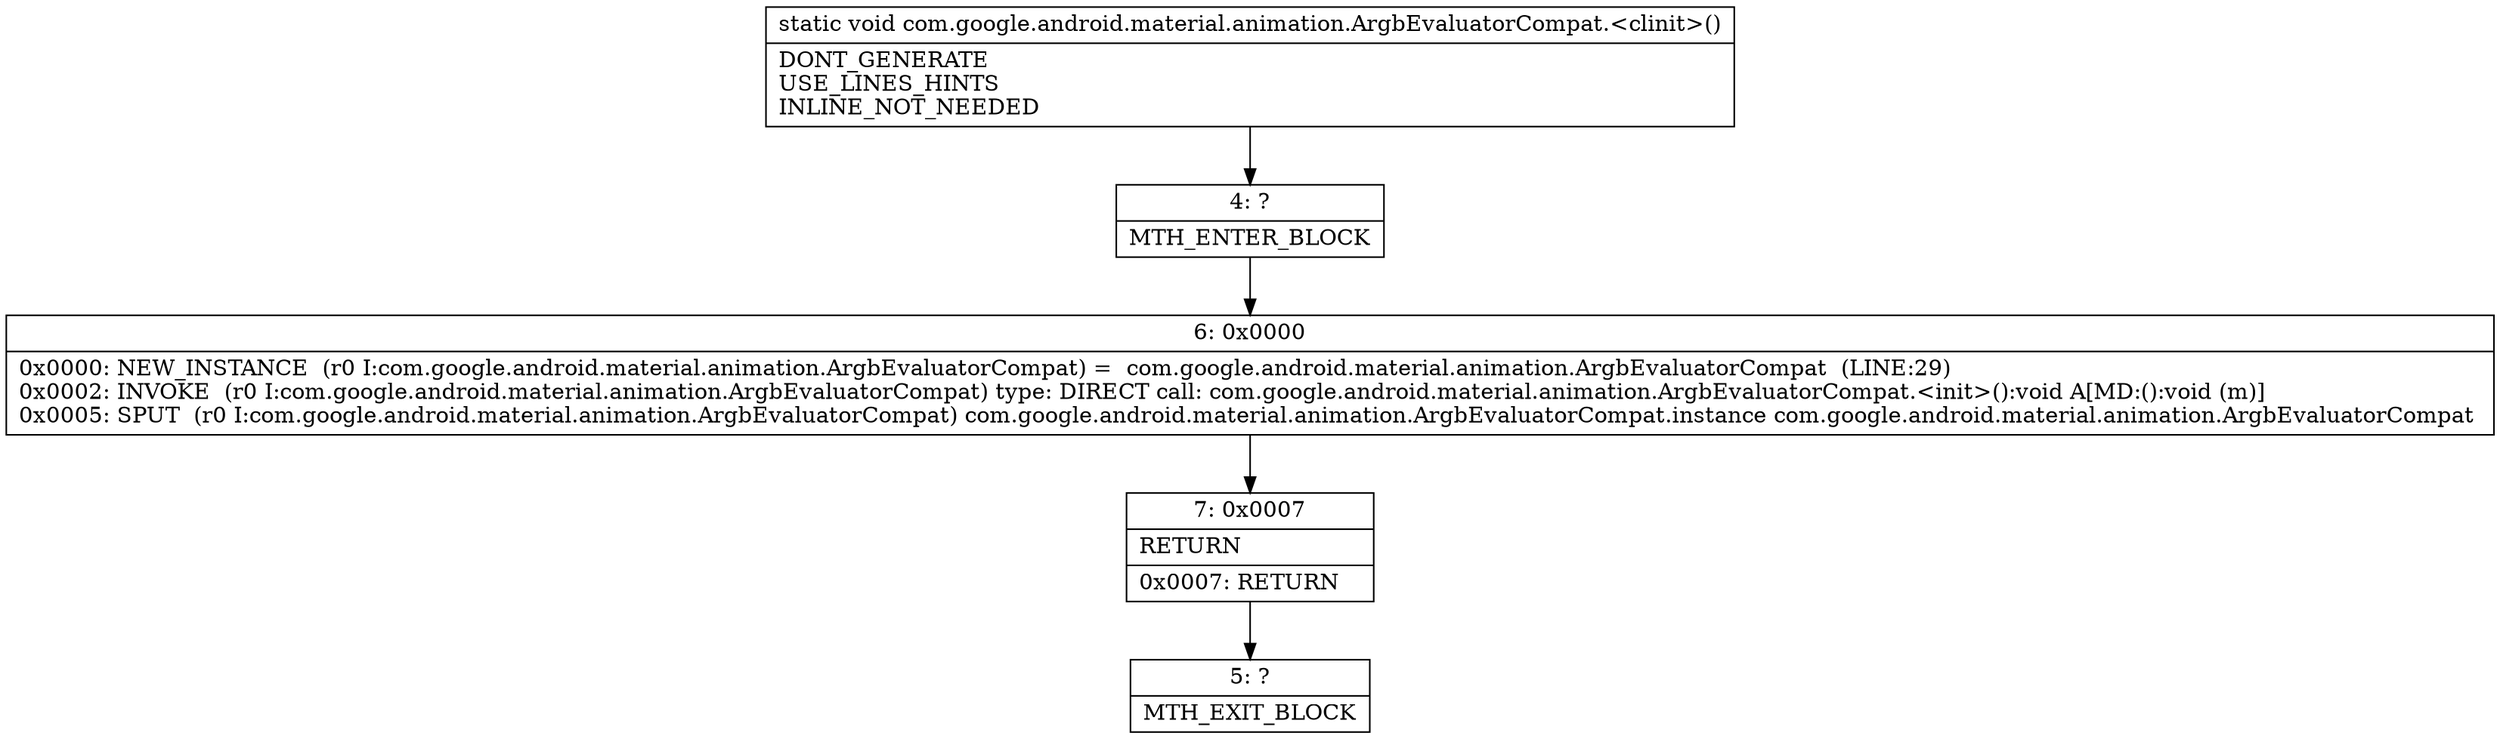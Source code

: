 digraph "CFG forcom.google.android.material.animation.ArgbEvaluatorCompat.\<clinit\>()V" {
Node_4 [shape=record,label="{4\:\ ?|MTH_ENTER_BLOCK\l}"];
Node_6 [shape=record,label="{6\:\ 0x0000|0x0000: NEW_INSTANCE  (r0 I:com.google.android.material.animation.ArgbEvaluatorCompat) =  com.google.android.material.animation.ArgbEvaluatorCompat  (LINE:29)\l0x0002: INVOKE  (r0 I:com.google.android.material.animation.ArgbEvaluatorCompat) type: DIRECT call: com.google.android.material.animation.ArgbEvaluatorCompat.\<init\>():void A[MD:():void (m)]\l0x0005: SPUT  (r0 I:com.google.android.material.animation.ArgbEvaluatorCompat) com.google.android.material.animation.ArgbEvaluatorCompat.instance com.google.android.material.animation.ArgbEvaluatorCompat \l}"];
Node_7 [shape=record,label="{7\:\ 0x0007|RETURN\l|0x0007: RETURN   \l}"];
Node_5 [shape=record,label="{5\:\ ?|MTH_EXIT_BLOCK\l}"];
MethodNode[shape=record,label="{static void com.google.android.material.animation.ArgbEvaluatorCompat.\<clinit\>()  | DONT_GENERATE\lUSE_LINES_HINTS\lINLINE_NOT_NEEDED\l}"];
MethodNode -> Node_4;Node_4 -> Node_6;
Node_6 -> Node_7;
Node_7 -> Node_5;
}

